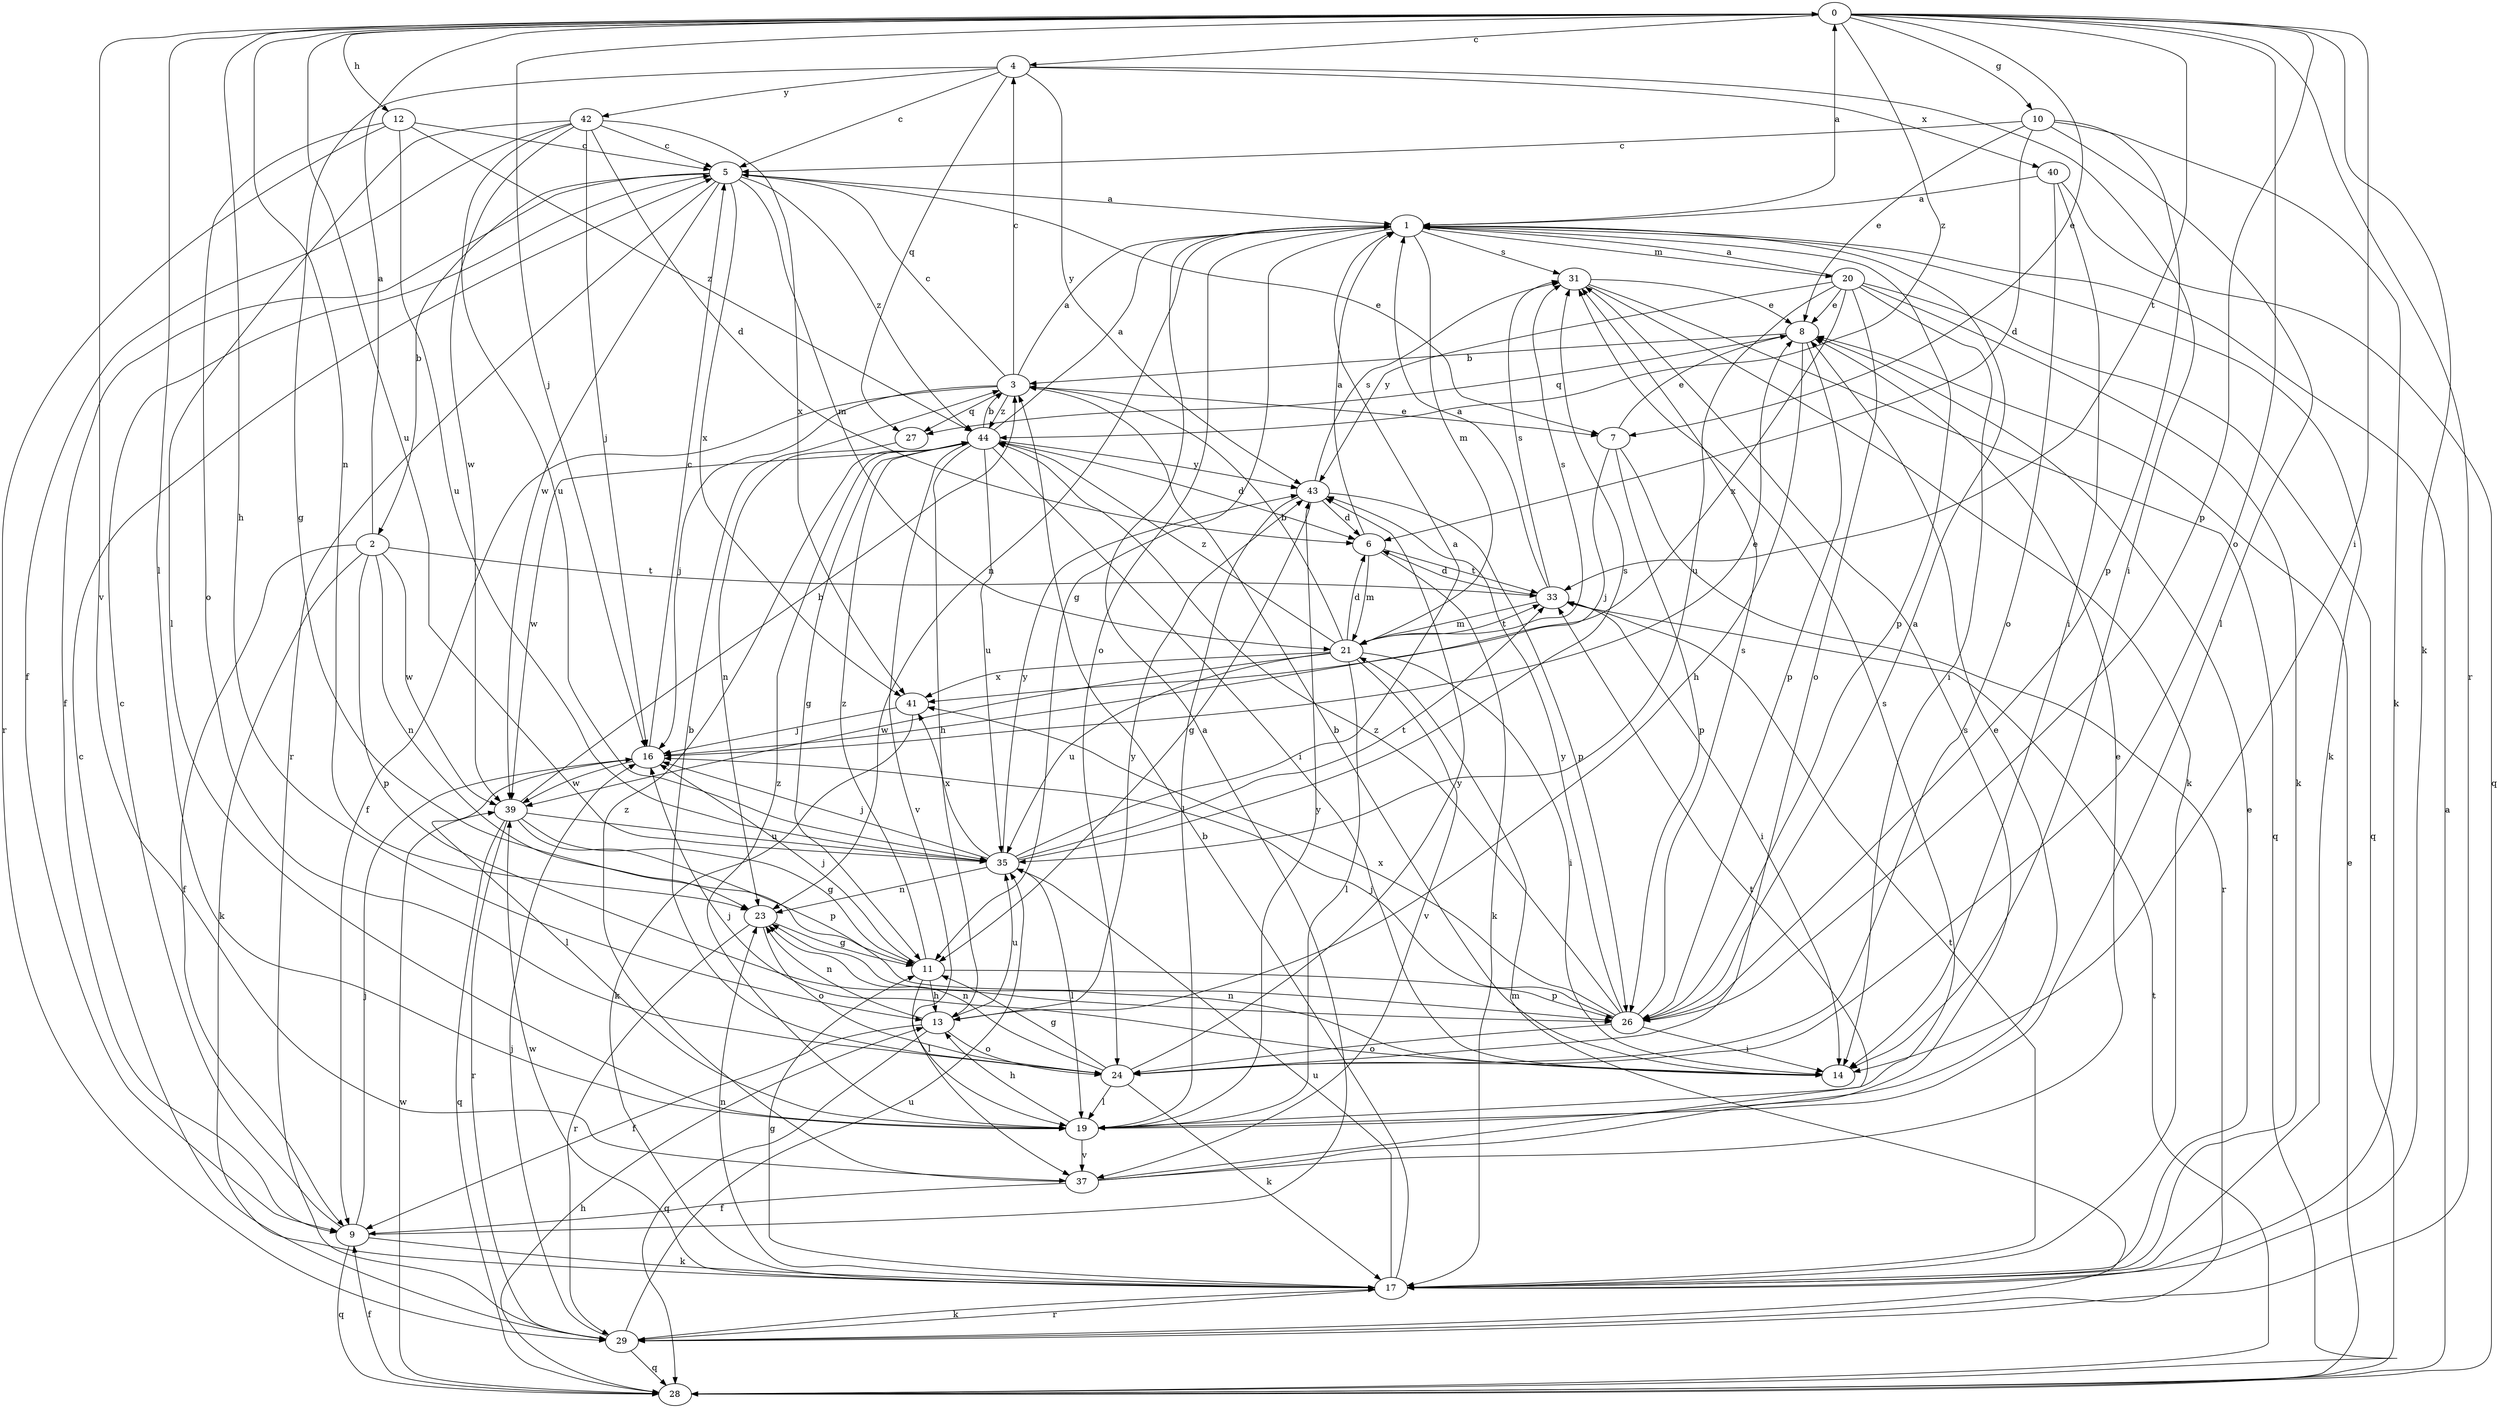 strict digraph  {
0;
1;
2;
3;
4;
5;
6;
7;
8;
9;
10;
11;
12;
13;
14;
16;
17;
19;
20;
21;
23;
24;
26;
27;
28;
29;
31;
33;
35;
37;
39;
40;
41;
42;
43;
44;
0 -> 4  [label=c];
0 -> 7  [label=e];
0 -> 10  [label=g];
0 -> 12  [label=h];
0 -> 13  [label=h];
0 -> 14  [label=i];
0 -> 16  [label=j];
0 -> 17  [label=k];
0 -> 19  [label=l];
0 -> 23  [label=n];
0 -> 24  [label=o];
0 -> 26  [label=p];
0 -> 29  [label=r];
0 -> 33  [label=t];
0 -> 35  [label=u];
0 -> 37  [label=v];
0 -> 44  [label=z];
1 -> 0  [label=a];
1 -> 11  [label=g];
1 -> 17  [label=k];
1 -> 20  [label=m];
1 -> 21  [label=m];
1 -> 23  [label=n];
1 -> 24  [label=o];
1 -> 26  [label=p];
1 -> 31  [label=s];
2 -> 0  [label=a];
2 -> 9  [label=f];
2 -> 17  [label=k];
2 -> 23  [label=n];
2 -> 26  [label=p];
2 -> 33  [label=t];
2 -> 39  [label=w];
3 -> 1  [label=a];
3 -> 4  [label=c];
3 -> 5  [label=c];
3 -> 7  [label=e];
3 -> 9  [label=f];
3 -> 16  [label=j];
3 -> 27  [label=q];
3 -> 44  [label=z];
4 -> 5  [label=c];
4 -> 11  [label=g];
4 -> 14  [label=i];
4 -> 27  [label=q];
4 -> 40  [label=x];
4 -> 42  [label=y];
4 -> 43  [label=y];
5 -> 1  [label=a];
5 -> 2  [label=b];
5 -> 7  [label=e];
5 -> 9  [label=f];
5 -> 21  [label=m];
5 -> 29  [label=r];
5 -> 39  [label=w];
5 -> 41  [label=x];
5 -> 44  [label=z];
6 -> 1  [label=a];
6 -> 17  [label=k];
6 -> 21  [label=m];
6 -> 33  [label=t];
7 -> 8  [label=e];
7 -> 16  [label=j];
7 -> 26  [label=p];
7 -> 29  [label=r];
8 -> 3  [label=b];
8 -> 13  [label=h];
8 -> 26  [label=p];
8 -> 27  [label=q];
9 -> 1  [label=a];
9 -> 5  [label=c];
9 -> 16  [label=j];
9 -> 17  [label=k];
9 -> 28  [label=q];
10 -> 5  [label=c];
10 -> 6  [label=d];
10 -> 8  [label=e];
10 -> 17  [label=k];
10 -> 19  [label=l];
10 -> 26  [label=p];
11 -> 13  [label=h];
11 -> 16  [label=j];
11 -> 19  [label=l];
11 -> 26  [label=p];
11 -> 44  [label=z];
12 -> 5  [label=c];
12 -> 24  [label=o];
12 -> 29  [label=r];
12 -> 35  [label=u];
12 -> 44  [label=z];
13 -> 9  [label=f];
13 -> 23  [label=n];
13 -> 24  [label=o];
13 -> 28  [label=q];
13 -> 35  [label=u];
13 -> 43  [label=y];
14 -> 3  [label=b];
14 -> 16  [label=j];
14 -> 23  [label=n];
16 -> 5  [label=c];
16 -> 8  [label=e];
16 -> 19  [label=l];
16 -> 39  [label=w];
17 -> 3  [label=b];
17 -> 8  [label=e];
17 -> 11  [label=g];
17 -> 23  [label=n];
17 -> 29  [label=r];
17 -> 33  [label=t];
17 -> 35  [label=u];
17 -> 39  [label=w];
19 -> 8  [label=e];
19 -> 13  [label=h];
19 -> 31  [label=s];
19 -> 37  [label=v];
19 -> 43  [label=y];
19 -> 44  [label=z];
20 -> 1  [label=a];
20 -> 8  [label=e];
20 -> 14  [label=i];
20 -> 17  [label=k];
20 -> 24  [label=o];
20 -> 28  [label=q];
20 -> 35  [label=u];
20 -> 41  [label=x];
20 -> 43  [label=y];
21 -> 3  [label=b];
21 -> 6  [label=d];
21 -> 14  [label=i];
21 -> 19  [label=l];
21 -> 31  [label=s];
21 -> 33  [label=t];
21 -> 35  [label=u];
21 -> 37  [label=v];
21 -> 39  [label=w];
21 -> 41  [label=x];
21 -> 44  [label=z];
23 -> 11  [label=g];
23 -> 24  [label=o];
23 -> 29  [label=r];
24 -> 3  [label=b];
24 -> 11  [label=g];
24 -> 17  [label=k];
24 -> 19  [label=l];
24 -> 23  [label=n];
24 -> 43  [label=y];
26 -> 1  [label=a];
26 -> 14  [label=i];
26 -> 16  [label=j];
26 -> 24  [label=o];
26 -> 31  [label=s];
26 -> 41  [label=x];
26 -> 43  [label=y];
26 -> 44  [label=z];
27 -> 23  [label=n];
28 -> 1  [label=a];
28 -> 8  [label=e];
28 -> 9  [label=f];
28 -> 13  [label=h];
28 -> 33  [label=t];
28 -> 39  [label=w];
29 -> 5  [label=c];
29 -> 16  [label=j];
29 -> 17  [label=k];
29 -> 21  [label=m];
29 -> 28  [label=q];
29 -> 35  [label=u];
31 -> 8  [label=e];
31 -> 17  [label=k];
31 -> 28  [label=q];
33 -> 1  [label=a];
33 -> 6  [label=d];
33 -> 14  [label=i];
33 -> 21  [label=m];
33 -> 31  [label=s];
35 -> 1  [label=a];
35 -> 16  [label=j];
35 -> 19  [label=l];
35 -> 23  [label=n];
35 -> 31  [label=s];
35 -> 33  [label=t];
35 -> 41  [label=x];
35 -> 43  [label=y];
37 -> 8  [label=e];
37 -> 9  [label=f];
37 -> 31  [label=s];
37 -> 33  [label=t];
37 -> 44  [label=z];
39 -> 3  [label=b];
39 -> 11  [label=g];
39 -> 26  [label=p];
39 -> 28  [label=q];
39 -> 29  [label=r];
39 -> 35  [label=u];
40 -> 1  [label=a];
40 -> 14  [label=i];
40 -> 24  [label=o];
40 -> 28  [label=q];
41 -> 16  [label=j];
41 -> 17  [label=k];
42 -> 5  [label=c];
42 -> 6  [label=d];
42 -> 9  [label=f];
42 -> 16  [label=j];
42 -> 19  [label=l];
42 -> 35  [label=u];
42 -> 39  [label=w];
42 -> 41  [label=x];
43 -> 6  [label=d];
43 -> 11  [label=g];
43 -> 19  [label=l];
43 -> 26  [label=p];
43 -> 31  [label=s];
44 -> 1  [label=a];
44 -> 3  [label=b];
44 -> 6  [label=d];
44 -> 11  [label=g];
44 -> 13  [label=h];
44 -> 14  [label=i];
44 -> 35  [label=u];
44 -> 37  [label=v];
44 -> 39  [label=w];
44 -> 43  [label=y];
}

